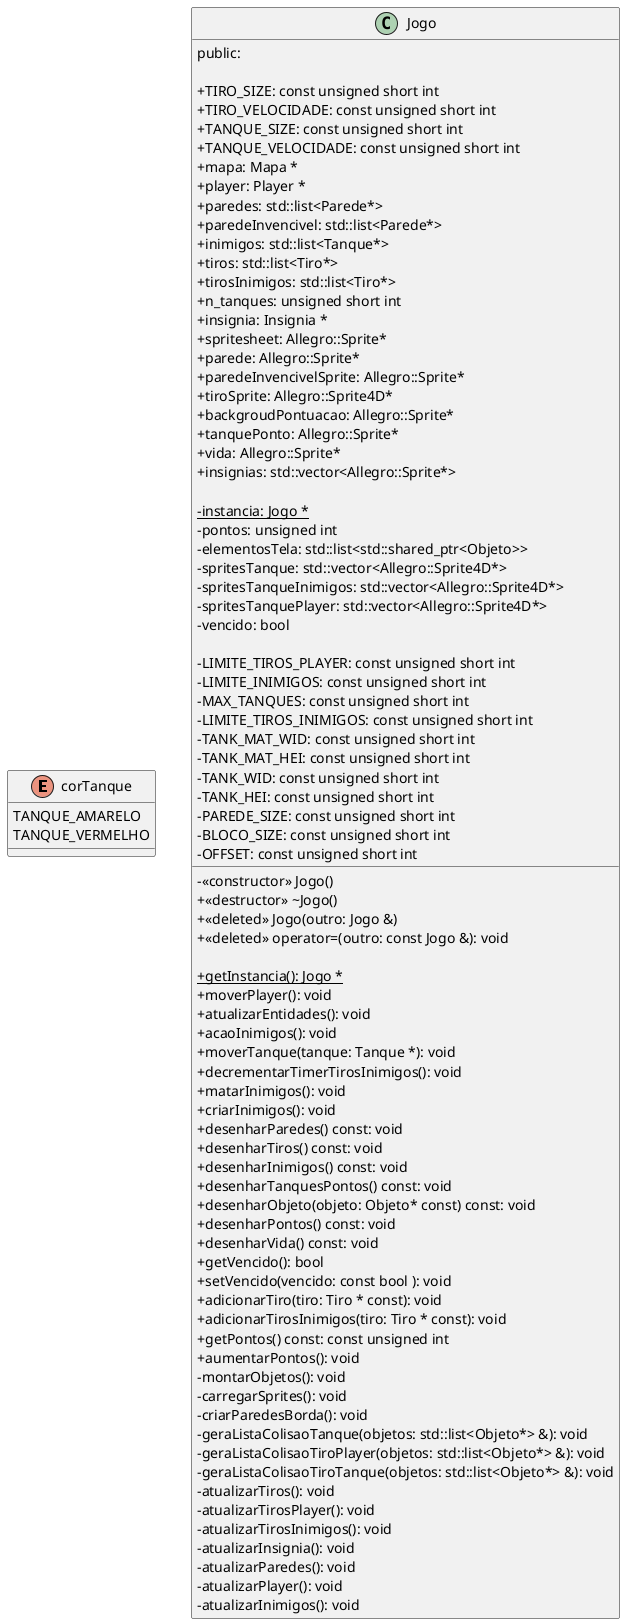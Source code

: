 @startuml
!startsub JOGO

skinparam classAttributeIconSize 0

enum corTanque {
    TANQUE_AMARELO
    TANQUE_VERMELHO
}

class "Jogo"{

public:
    - <<constructor>> Jogo()
    + <<destructor>> ~Jogo()
    + <<deleted>> Jogo(outro: Jogo &)
    + <<deleted>> operator=(outro: const Jogo &): void

    + {static} getInstancia(): Jogo *
    + TIRO_SIZE: const unsigned short int
    + TIRO_VELOCIDADE: const unsigned short int
    + TANQUE_SIZE: const unsigned short int
    + TANQUE_VELOCIDADE: const unsigned short int
    + mapa: Mapa *
    + player: Player *
    + paredes: std::list<Parede*>
    + paredeInvencivel: std::list<Parede*>
    + inimigos: std::list<Tanque*>
    + tiros: std::list<Tiro*>
    + tirosInimigos: std::list<Tiro*>
    + n_tanques: unsigned short int 
    + insignia: Insignia *
    + moverPlayer(): void
    + atualizarEntidades(): void
    + acaoInimigos(): void
    + moverTanque(tanque: Tanque *): void
    + decrementarTimerTirosInimigos(): void
    + matarInimigos(): void
    + criarInimigos(): void
    + desenharParedes() const: void
    + desenharTiros() const: void
    + desenharInimigos() const: void
    + desenharTanquesPontos() const: void
    + desenharObjeto(objeto: Objeto* const) const: void
    + desenharPontos() const: void
    + desenharVida() const: void
    + spritesheet: Allegro::Sprite* 
    + parede: Allegro::Sprite* 
    + paredeInvencivelSprite: Allegro::Sprite* 
    + tiroSprite: Allegro::Sprite4D* 
    + backgroudPontuacao: Allegro::Sprite* 
    + tanquePonto: Allegro::Sprite* 
    + vida: Allegro::Sprite* 
    + insignias: std::vector<Allegro::Sprite*>
    + getVencido(): bool 
    + setVencido(vencido: const bool ): void 
    + adicionarTiro(tiro: Tiro * const): void 
    + adicionarTirosInimigos(tiro: Tiro * const): void 
    + getPontos() const: const unsigned int
    + aumentarPontos(): void

    - {static} instancia: Jogo *
    - montarObjetos(): void
    - carregarSprites(): void
    - criarParedesBorda(): void
    - geraListaColisaoTanque(objetos: std::list<Objeto*> &): void
    - geraListaColisaoTiroPlayer(objetos: std::list<Objeto*> &): void
    - geraListaColisaoTiroTanque(objetos: std::list<Objeto*> &): void
    - atualizarTiros(): void
    - atualizarTirosPlayer(): void
    - atualizarTirosInimigos(): void
    - atualizarInsignia(): void
    - atualizarParedes(): void
    - atualizarPlayer(): void
    - atualizarInimigos(): void
    - pontos: unsigned int 
    - elementosTela: std::list<std::shared_ptr<Objeto>>
    - spritesTanque: std::vector<Allegro::Sprite4D*>
    - spritesTanqueInimigos: std::vector<Allegro::Sprite4D*>
    - spritesTanquePlayer: std::vector<Allegro::Sprite4D*>
    - vencido: bool

    - LIMITE_TIROS_PLAYER: const unsigned short int 
    - LIMITE_INIMIGOS: const unsigned short int 
    - MAX_TANQUES: const unsigned short int 
    - LIMITE_TIROS_INIMIGOS: const unsigned short int 
    - TANK_MAT_WID: const unsigned short int 
    - TANK_MAT_HEI: const unsigned short int 
    - TANK_WID: const unsigned short int 
    - TANK_HEI: const unsigned short int 
    - PAREDE_SIZE: const unsigned short int 
    - BLOCO_SIZE: const unsigned short int 
    - OFFSET: const unsigned short int 

}

!endsub
@enduml